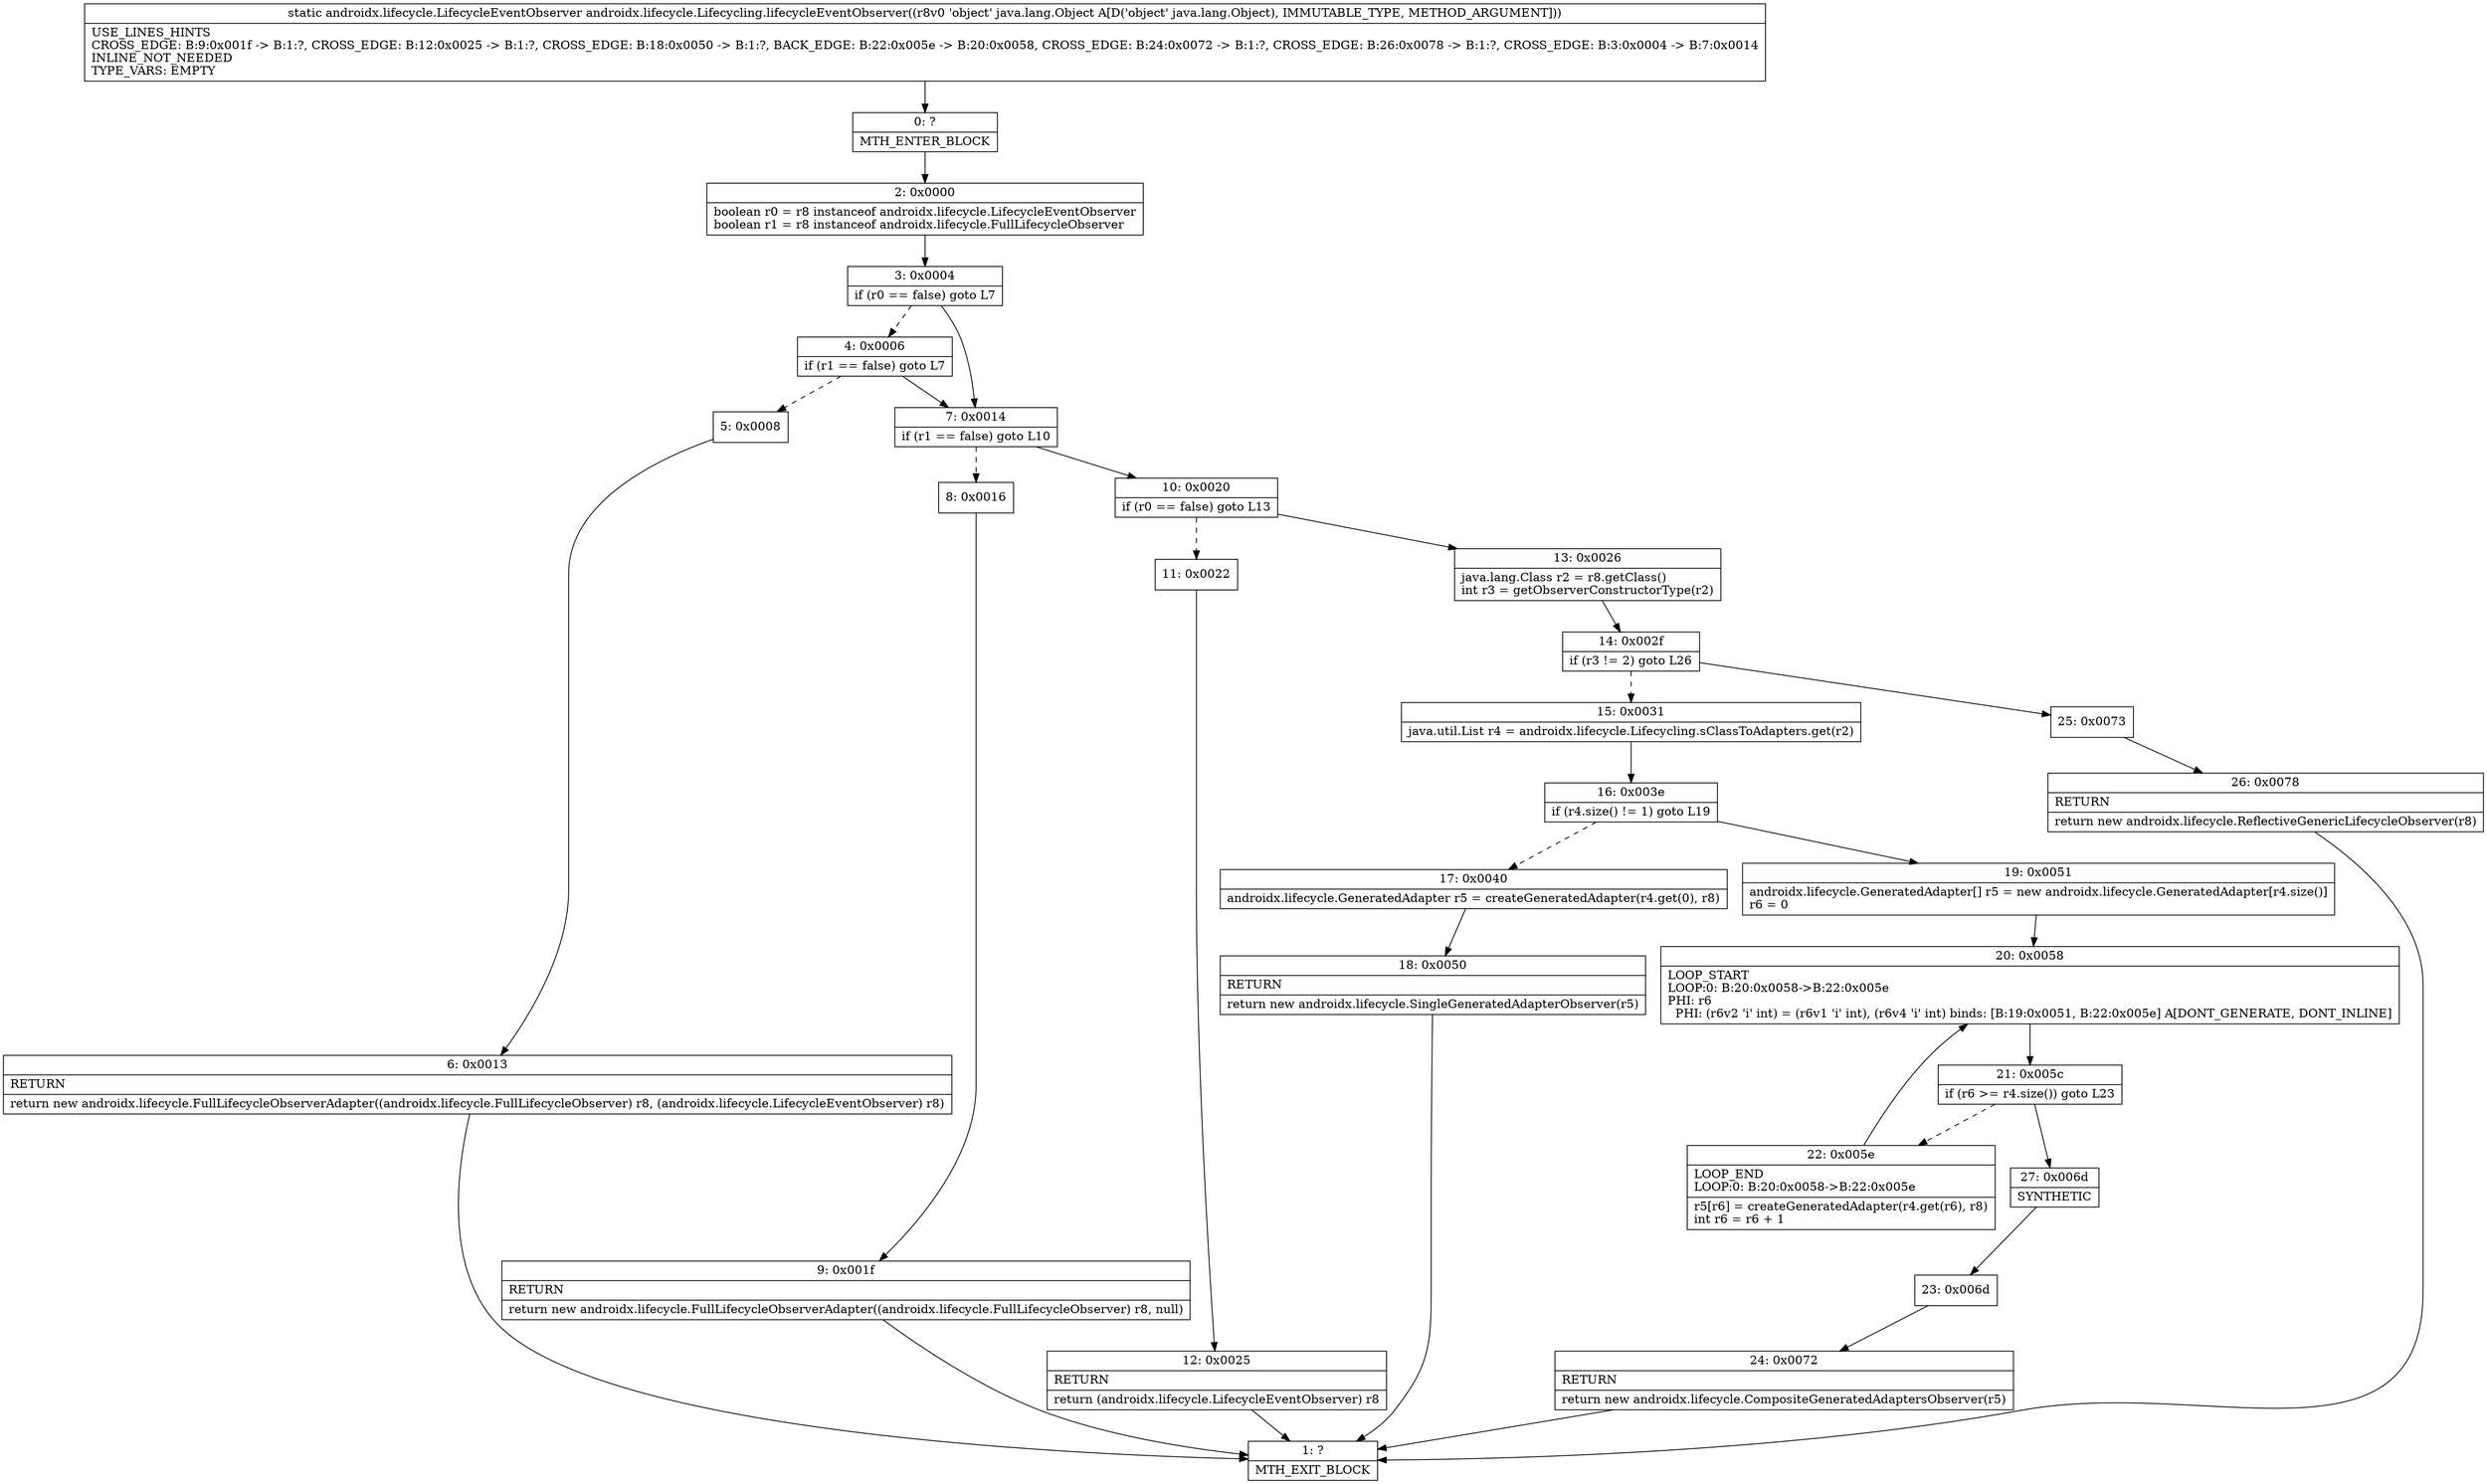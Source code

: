 digraph "CFG forandroidx.lifecycle.Lifecycling.lifecycleEventObserver(Ljava\/lang\/Object;)Landroidx\/lifecycle\/LifecycleEventObserver;" {
Node_0 [shape=record,label="{0\:\ ?|MTH_ENTER_BLOCK\l}"];
Node_2 [shape=record,label="{2\:\ 0x0000|boolean r0 = r8 instanceof androidx.lifecycle.LifecycleEventObserver\lboolean r1 = r8 instanceof androidx.lifecycle.FullLifecycleObserver\l}"];
Node_3 [shape=record,label="{3\:\ 0x0004|if (r0 == false) goto L7\l}"];
Node_4 [shape=record,label="{4\:\ 0x0006|if (r1 == false) goto L7\l}"];
Node_5 [shape=record,label="{5\:\ 0x0008}"];
Node_6 [shape=record,label="{6\:\ 0x0013|RETURN\l|return new androidx.lifecycle.FullLifecycleObserverAdapter((androidx.lifecycle.FullLifecycleObserver) r8, (androidx.lifecycle.LifecycleEventObserver) r8)\l}"];
Node_1 [shape=record,label="{1\:\ ?|MTH_EXIT_BLOCK\l}"];
Node_7 [shape=record,label="{7\:\ 0x0014|if (r1 == false) goto L10\l}"];
Node_8 [shape=record,label="{8\:\ 0x0016}"];
Node_9 [shape=record,label="{9\:\ 0x001f|RETURN\l|return new androidx.lifecycle.FullLifecycleObserverAdapter((androidx.lifecycle.FullLifecycleObserver) r8, null)\l}"];
Node_10 [shape=record,label="{10\:\ 0x0020|if (r0 == false) goto L13\l}"];
Node_11 [shape=record,label="{11\:\ 0x0022}"];
Node_12 [shape=record,label="{12\:\ 0x0025|RETURN\l|return (androidx.lifecycle.LifecycleEventObserver) r8\l}"];
Node_13 [shape=record,label="{13\:\ 0x0026|java.lang.Class r2 = r8.getClass()\lint r3 = getObserverConstructorType(r2)\l}"];
Node_14 [shape=record,label="{14\:\ 0x002f|if (r3 != 2) goto L26\l}"];
Node_15 [shape=record,label="{15\:\ 0x0031|java.util.List r4 = androidx.lifecycle.Lifecycling.sClassToAdapters.get(r2)\l}"];
Node_16 [shape=record,label="{16\:\ 0x003e|if (r4.size() != 1) goto L19\l}"];
Node_17 [shape=record,label="{17\:\ 0x0040|androidx.lifecycle.GeneratedAdapter r5 = createGeneratedAdapter(r4.get(0), r8)\l}"];
Node_18 [shape=record,label="{18\:\ 0x0050|RETURN\l|return new androidx.lifecycle.SingleGeneratedAdapterObserver(r5)\l}"];
Node_19 [shape=record,label="{19\:\ 0x0051|androidx.lifecycle.GeneratedAdapter[] r5 = new androidx.lifecycle.GeneratedAdapter[r4.size()]\lr6 = 0\l}"];
Node_20 [shape=record,label="{20\:\ 0x0058|LOOP_START\lLOOP:0: B:20:0x0058\-\>B:22:0x005e\lPHI: r6 \l  PHI: (r6v2 'i' int) = (r6v1 'i' int), (r6v4 'i' int) binds: [B:19:0x0051, B:22:0x005e] A[DONT_GENERATE, DONT_INLINE]\l}"];
Node_21 [shape=record,label="{21\:\ 0x005c|if (r6 \>= r4.size()) goto L23\l}"];
Node_22 [shape=record,label="{22\:\ 0x005e|LOOP_END\lLOOP:0: B:20:0x0058\-\>B:22:0x005e\l|r5[r6] = createGeneratedAdapter(r4.get(r6), r8)\lint r6 = r6 + 1\l}"];
Node_27 [shape=record,label="{27\:\ 0x006d|SYNTHETIC\l}"];
Node_23 [shape=record,label="{23\:\ 0x006d}"];
Node_24 [shape=record,label="{24\:\ 0x0072|RETURN\l|return new androidx.lifecycle.CompositeGeneratedAdaptersObserver(r5)\l}"];
Node_25 [shape=record,label="{25\:\ 0x0073}"];
Node_26 [shape=record,label="{26\:\ 0x0078|RETURN\l|return new androidx.lifecycle.ReflectiveGenericLifecycleObserver(r8)\l}"];
MethodNode[shape=record,label="{static androidx.lifecycle.LifecycleEventObserver androidx.lifecycle.Lifecycling.lifecycleEventObserver((r8v0 'object' java.lang.Object A[D('object' java.lang.Object), IMMUTABLE_TYPE, METHOD_ARGUMENT]))  | USE_LINES_HINTS\lCROSS_EDGE: B:9:0x001f \-\> B:1:?, CROSS_EDGE: B:12:0x0025 \-\> B:1:?, CROSS_EDGE: B:18:0x0050 \-\> B:1:?, BACK_EDGE: B:22:0x005e \-\> B:20:0x0058, CROSS_EDGE: B:24:0x0072 \-\> B:1:?, CROSS_EDGE: B:26:0x0078 \-\> B:1:?, CROSS_EDGE: B:3:0x0004 \-\> B:7:0x0014\lINLINE_NOT_NEEDED\lTYPE_VARS: EMPTY\l}"];
MethodNode -> Node_0;Node_0 -> Node_2;
Node_2 -> Node_3;
Node_3 -> Node_4[style=dashed];
Node_3 -> Node_7;
Node_4 -> Node_5[style=dashed];
Node_4 -> Node_7;
Node_5 -> Node_6;
Node_6 -> Node_1;
Node_7 -> Node_8[style=dashed];
Node_7 -> Node_10;
Node_8 -> Node_9;
Node_9 -> Node_1;
Node_10 -> Node_11[style=dashed];
Node_10 -> Node_13;
Node_11 -> Node_12;
Node_12 -> Node_1;
Node_13 -> Node_14;
Node_14 -> Node_15[style=dashed];
Node_14 -> Node_25;
Node_15 -> Node_16;
Node_16 -> Node_17[style=dashed];
Node_16 -> Node_19;
Node_17 -> Node_18;
Node_18 -> Node_1;
Node_19 -> Node_20;
Node_20 -> Node_21;
Node_21 -> Node_22[style=dashed];
Node_21 -> Node_27;
Node_22 -> Node_20;
Node_27 -> Node_23;
Node_23 -> Node_24;
Node_24 -> Node_1;
Node_25 -> Node_26;
Node_26 -> Node_1;
}

